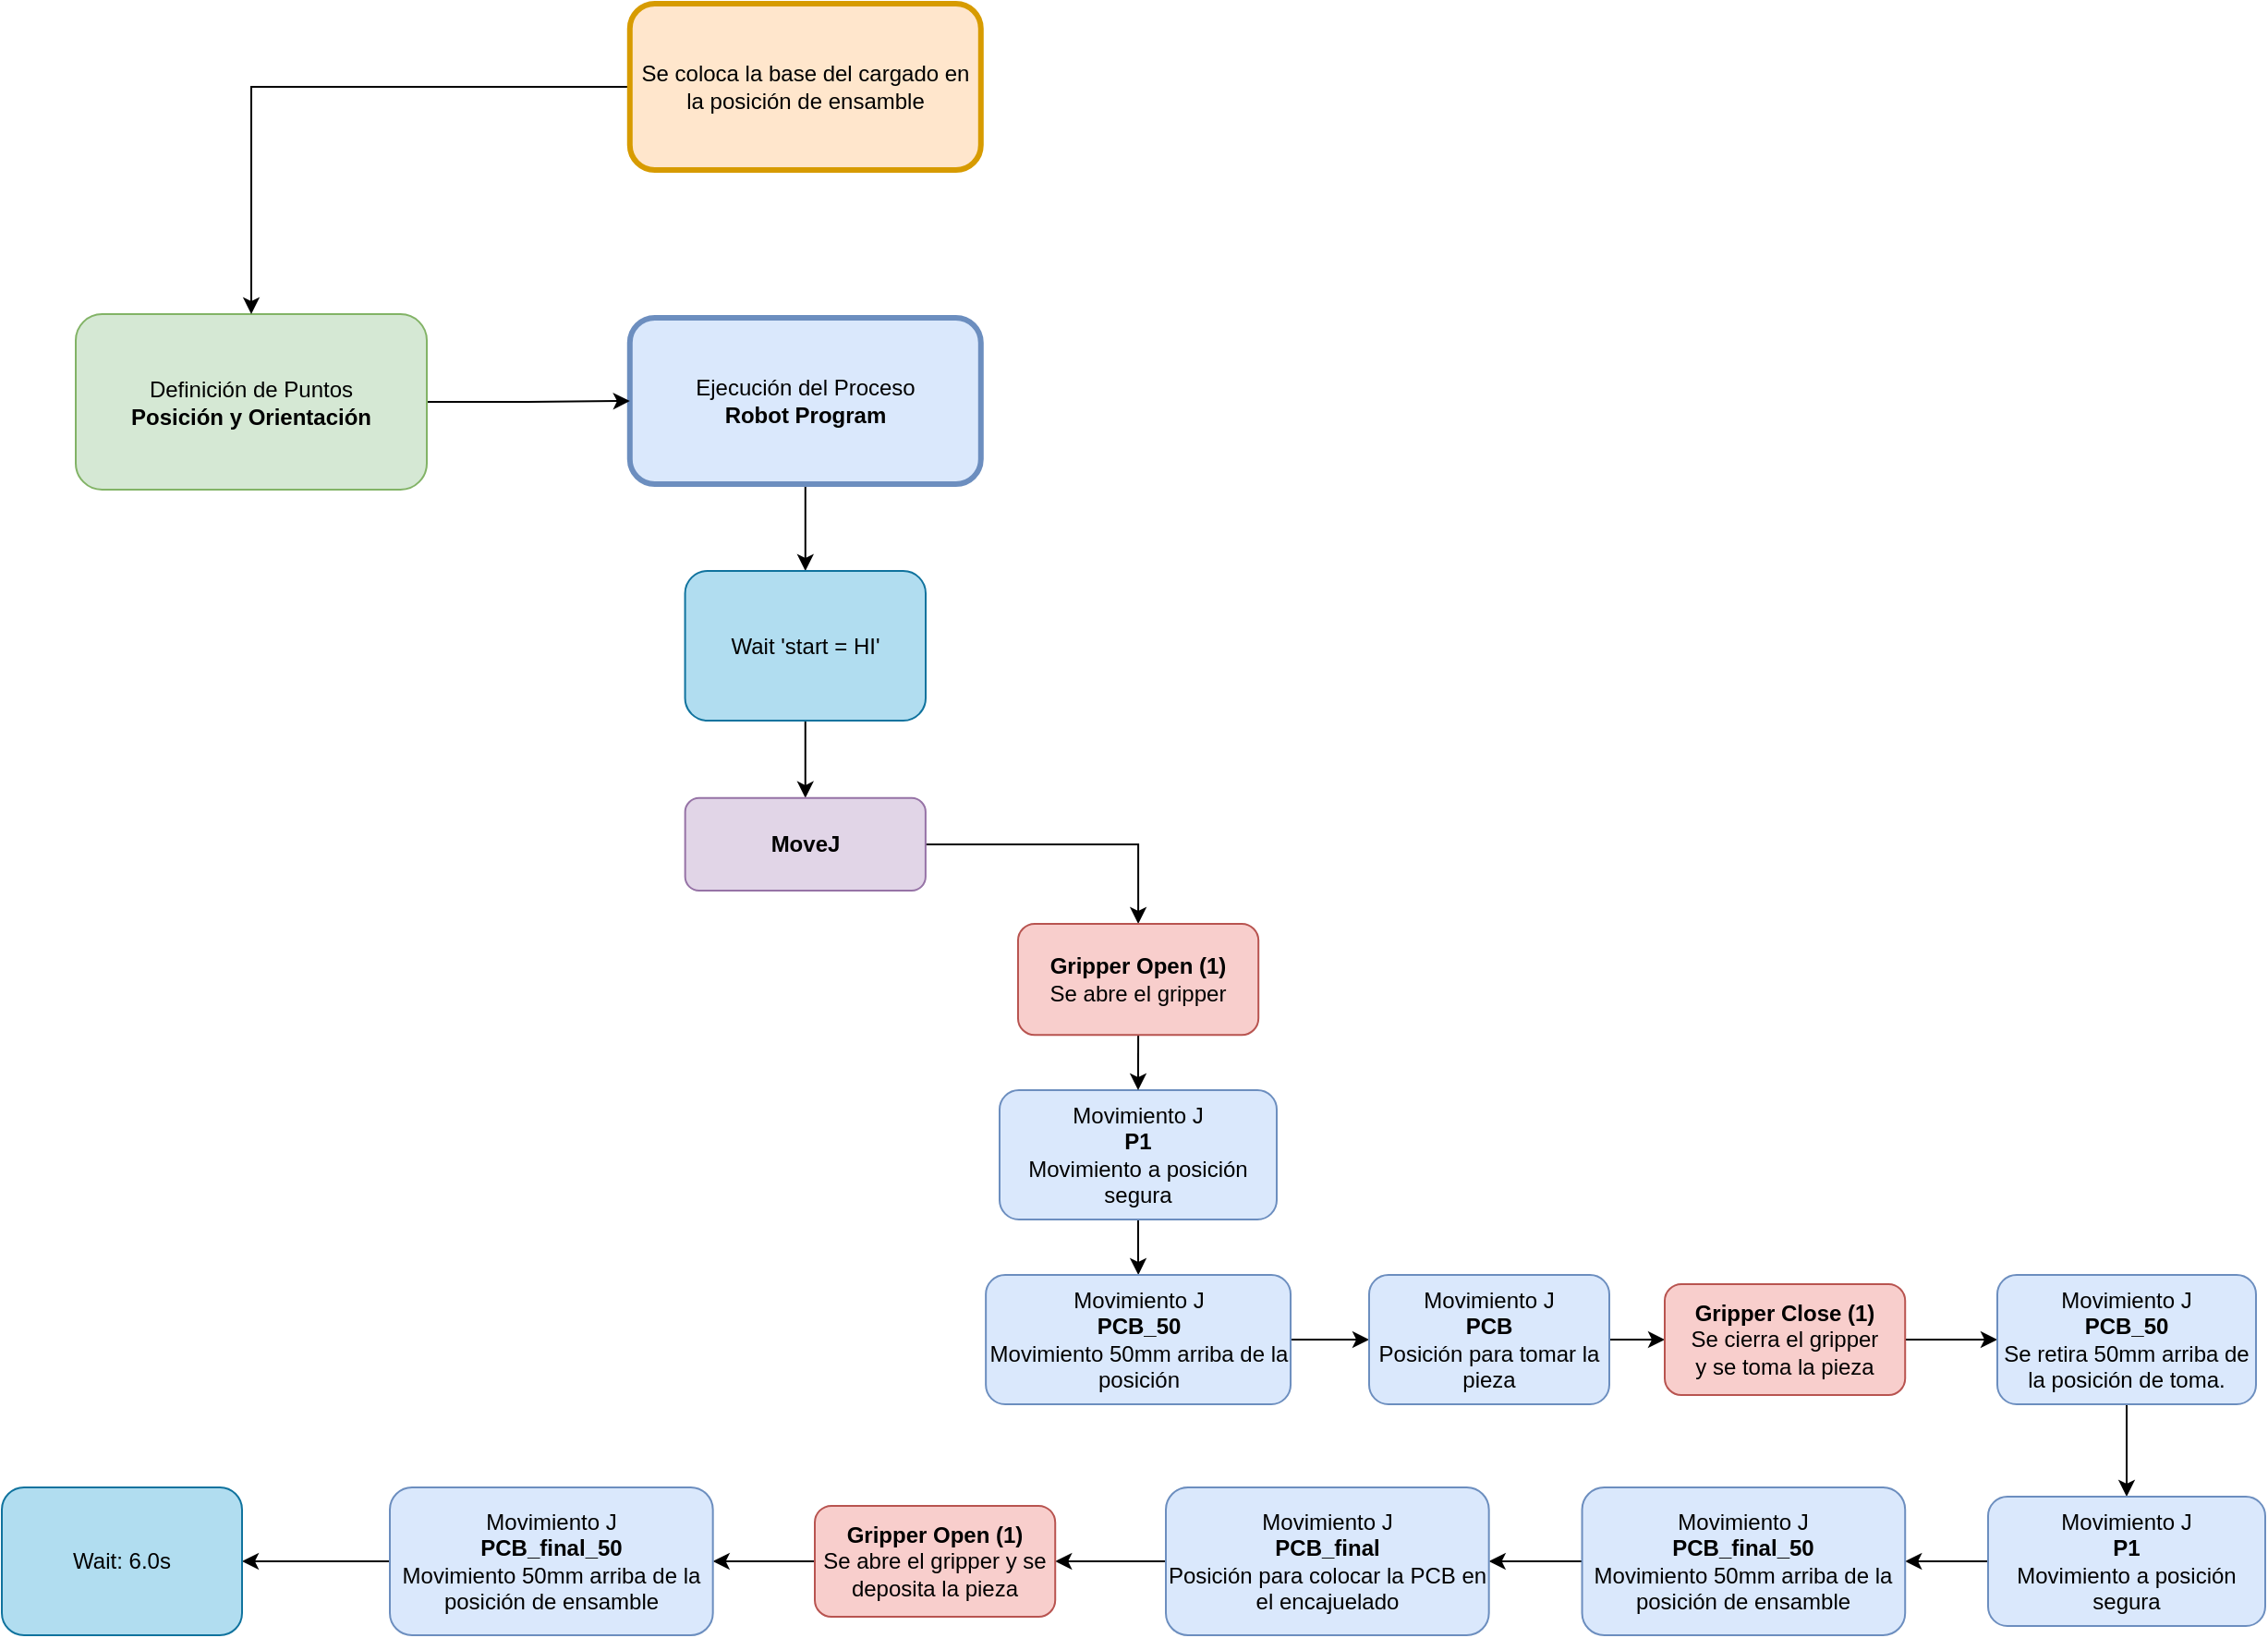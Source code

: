 <mxfile version="21.5.0" type="github">
  <diagram name="Page-1" id="ONhyKe8OTTxkF2mtK6s5">
    <mxGraphModel dx="653" dy="434" grid="1" gridSize="10" guides="1" tooltips="1" connect="1" arrows="1" fold="1" page="1" pageScale="1" pageWidth="2339" pageHeight="3300" math="0" shadow="0">
      <root>
        <mxCell id="0" />
        <mxCell id="1" parent="0" />
        <mxCell id="0qFu_1SzI6LwCL6rZjHh-10" style="edgeStyle=orthogonalEdgeStyle;rounded=0;orthogonalLoop=1;jettySize=auto;html=1;entryX=0.5;entryY=0;entryDx=0;entryDy=0;" edge="1" parent="1" source="0qFu_1SzI6LwCL6rZjHh-13" target="0qFu_1SzI6LwCL6rZjHh-24">
          <mxGeometry relative="1" as="geometry" />
        </mxCell>
        <mxCell id="0qFu_1SzI6LwCL6rZjHh-13" value="Ejecución del Proceso&lt;br&gt;&lt;b&gt;Robot Program&lt;/b&gt;" style="whiteSpace=wrap;html=1;rounded=1;glass=0;strokeWidth=3;shadow=0;fillColor=#dae8fc;strokeColor=#6c8ebf;" vertex="1" parent="1">
          <mxGeometry x="519.89" y="842" width="190" height="90" as="geometry" />
        </mxCell>
        <mxCell id="0qFu_1SzI6LwCL6rZjHh-64" style="edgeStyle=orthogonalEdgeStyle;rounded=0;orthogonalLoop=1;jettySize=auto;html=1;exitX=0.5;exitY=1;exitDx=0;exitDy=0;entryX=0.5;entryY=0;entryDx=0;entryDy=0;" edge="1" parent="1" source="0qFu_1SzI6LwCL6rZjHh-24" target="0qFu_1SzI6LwCL6rZjHh-26">
          <mxGeometry relative="1" as="geometry" />
        </mxCell>
        <mxCell id="0qFu_1SzI6LwCL6rZjHh-24" value="Wait &#39;start = HI&#39;" style="whiteSpace=wrap;html=1;rounded=1;glass=0;strokeWidth=1;shadow=0;fillColor=#b1ddf0;strokeColor=#10739e;" vertex="1" parent="1">
          <mxGeometry x="549.78" y="979" width="130.22" height="81" as="geometry" />
        </mxCell>
        <mxCell id="0qFu_1SzI6LwCL6rZjHh-66" value="" style="edgeStyle=orthogonalEdgeStyle;rounded=0;orthogonalLoop=1;jettySize=auto;html=1;" edge="1" parent="1" source="0qFu_1SzI6LwCL6rZjHh-26" target="0qFu_1SzI6LwCL6rZjHh-65">
          <mxGeometry relative="1" as="geometry" />
        </mxCell>
        <mxCell id="0qFu_1SzI6LwCL6rZjHh-26" value="&lt;b&gt;MoveJ&lt;/b&gt;" style="whiteSpace=wrap;html=1;rounded=1;glass=0;strokeWidth=1;shadow=0;fillColor=#e1d5e7;strokeColor=#9673a6;" vertex="1" parent="1">
          <mxGeometry x="549.83" y="1101.89" width="130.11" height="50.11" as="geometry" />
        </mxCell>
        <mxCell id="0qFu_1SzI6LwCL6rZjHh-69" value="" style="edgeStyle=orthogonalEdgeStyle;rounded=0;orthogonalLoop=1;jettySize=auto;html=1;" edge="1" parent="1" source="0qFu_1SzI6LwCL6rZjHh-35" target="0qFu_1SzI6LwCL6rZjHh-68">
          <mxGeometry relative="1" as="geometry" />
        </mxCell>
        <mxCell id="0qFu_1SzI6LwCL6rZjHh-35" value="Movimiento J&lt;br&gt;&lt;b&gt;P1&lt;/b&gt;&lt;br&gt;Movimiento a posición segura" style="whiteSpace=wrap;html=1;fillColor=#dae8fc;strokeColor=#6c8ebf;rounded=1;glass=0;strokeWidth=1;shadow=0;" vertex="1" parent="1">
          <mxGeometry x="720" y="1260" width="150" height="70" as="geometry" />
        </mxCell>
        <mxCell id="0qFu_1SzI6LwCL6rZjHh-91" style="edgeStyle=orthogonalEdgeStyle;rounded=0;orthogonalLoop=1;jettySize=auto;html=1;exitX=1;exitY=0.5;exitDx=0;exitDy=0;" edge="1" parent="1" source="0qFu_1SzI6LwCL6rZjHh-62" target="0qFu_1SzI6LwCL6rZjHh-13">
          <mxGeometry relative="1" as="geometry" />
        </mxCell>
        <mxCell id="0qFu_1SzI6LwCL6rZjHh-62" value="Definición de Puntos&lt;br&gt;&lt;b&gt;Posición y Orientación&lt;/b&gt;" style="whiteSpace=wrap;html=1;rounded=1;glass=0;strokeWidth=1;shadow=0;fillColor=#d5e8d4;strokeColor=#82b366;" vertex="1" parent="1">
          <mxGeometry x="220" y="840" width="190" height="95" as="geometry" />
        </mxCell>
        <mxCell id="0qFu_1SzI6LwCL6rZjHh-67" style="edgeStyle=orthogonalEdgeStyle;rounded=0;orthogonalLoop=1;jettySize=auto;html=1;exitX=0.5;exitY=1;exitDx=0;exitDy=0;" edge="1" parent="1" source="0qFu_1SzI6LwCL6rZjHh-65" target="0qFu_1SzI6LwCL6rZjHh-35">
          <mxGeometry relative="1" as="geometry" />
        </mxCell>
        <mxCell id="0qFu_1SzI6LwCL6rZjHh-65" value="&lt;b&gt;Gripper Open (1)&lt;/b&gt;&lt;br&gt;Se abre el gripper" style="whiteSpace=wrap;html=1;rounded=1;glass=0;strokeWidth=1;shadow=0;fillColor=#f8cecc;strokeColor=#b85450;" vertex="1" parent="1">
          <mxGeometry x="729.99" y="1170" width="130.11" height="60.11" as="geometry" />
        </mxCell>
        <mxCell id="0qFu_1SzI6LwCL6rZjHh-71" style="edgeStyle=orthogonalEdgeStyle;rounded=0;orthogonalLoop=1;jettySize=auto;html=1;exitX=1;exitY=0.5;exitDx=0;exitDy=0;entryX=0;entryY=0.5;entryDx=0;entryDy=0;" edge="1" parent="1" source="0qFu_1SzI6LwCL6rZjHh-68" target="0qFu_1SzI6LwCL6rZjHh-70">
          <mxGeometry relative="1" as="geometry" />
        </mxCell>
        <mxCell id="0qFu_1SzI6LwCL6rZjHh-68" value="Movimiento J&lt;br&gt;&lt;b&gt;PCB_50&lt;/b&gt;&lt;br&gt;Movimiento 50mm arriba de la posición" style="whiteSpace=wrap;html=1;fillColor=#dae8fc;strokeColor=#6c8ebf;rounded=1;glass=0;strokeWidth=1;shadow=0;" vertex="1" parent="1">
          <mxGeometry x="712.57" y="1360" width="164.95" height="70" as="geometry" />
        </mxCell>
        <mxCell id="0qFu_1SzI6LwCL6rZjHh-73" style="edgeStyle=orthogonalEdgeStyle;rounded=0;orthogonalLoop=1;jettySize=auto;html=1;entryX=0;entryY=0.5;entryDx=0;entryDy=0;" edge="1" parent="1" source="0qFu_1SzI6LwCL6rZjHh-70" target="0qFu_1SzI6LwCL6rZjHh-72">
          <mxGeometry relative="1" as="geometry" />
        </mxCell>
        <mxCell id="0qFu_1SzI6LwCL6rZjHh-70" value="Movimiento J&lt;br&gt;&lt;span style=&quot;border-color: var(--border-color);&quot;&gt;&lt;b&gt;PCB&lt;/b&gt;&lt;br&gt;Posición para tomar la pieza&lt;br&gt;&lt;/span&gt;" style="whiteSpace=wrap;html=1;fillColor=#dae8fc;strokeColor=#6c8ebf;rounded=1;glass=0;strokeWidth=1;shadow=0;" vertex="1" parent="1">
          <mxGeometry x="920" y="1360" width="130" height="70" as="geometry" />
        </mxCell>
        <mxCell id="0qFu_1SzI6LwCL6rZjHh-76" style="edgeStyle=orthogonalEdgeStyle;rounded=0;orthogonalLoop=1;jettySize=auto;html=1;exitX=1;exitY=0.5;exitDx=0;exitDy=0;" edge="1" parent="1" source="0qFu_1SzI6LwCL6rZjHh-72" target="0qFu_1SzI6LwCL6rZjHh-74">
          <mxGeometry relative="1" as="geometry" />
        </mxCell>
        <mxCell id="0qFu_1SzI6LwCL6rZjHh-72" value="&lt;b&gt;Gripper Close (1)&lt;/b&gt;&lt;br&gt;Se cierra el gripper &lt;br&gt;y se toma la pieza" style="whiteSpace=wrap;html=1;rounded=1;glass=0;strokeWidth=1;shadow=0;fillColor=#f8cecc;strokeColor=#b85450;" vertex="1" parent="1">
          <mxGeometry x="1080" y="1365" width="130.11" height="60.05" as="geometry" />
        </mxCell>
        <mxCell id="0qFu_1SzI6LwCL6rZjHh-78" style="edgeStyle=orthogonalEdgeStyle;rounded=0;orthogonalLoop=1;jettySize=auto;html=1;exitX=0.5;exitY=1;exitDx=0;exitDy=0;entryX=0.5;entryY=0;entryDx=0;entryDy=0;" edge="1" parent="1" source="0qFu_1SzI6LwCL6rZjHh-74" target="0qFu_1SzI6LwCL6rZjHh-77">
          <mxGeometry relative="1" as="geometry" />
        </mxCell>
        <mxCell id="0qFu_1SzI6LwCL6rZjHh-74" value="Movimiento J&lt;br&gt;&lt;span style=&quot;border-color: var(--border-color);&quot;&gt;&lt;b&gt;PCB_50&lt;/b&gt;&lt;br&gt;Se retira 50mm arriba de la posición de toma.&lt;br&gt;&lt;/span&gt;" style="whiteSpace=wrap;html=1;fillColor=#dae8fc;strokeColor=#6c8ebf;rounded=1;glass=0;strokeWidth=1;shadow=0;" vertex="1" parent="1">
          <mxGeometry x="1260" y="1360" width="140" height="70" as="geometry" />
        </mxCell>
        <mxCell id="0qFu_1SzI6LwCL6rZjHh-80" style="edgeStyle=orthogonalEdgeStyle;rounded=0;orthogonalLoop=1;jettySize=auto;html=1;exitX=0;exitY=0.5;exitDx=0;exitDy=0;entryX=1;entryY=0.5;entryDx=0;entryDy=0;" edge="1" parent="1" source="0qFu_1SzI6LwCL6rZjHh-77" target="0qFu_1SzI6LwCL6rZjHh-79">
          <mxGeometry relative="1" as="geometry" />
        </mxCell>
        <mxCell id="0qFu_1SzI6LwCL6rZjHh-77" value="Movimiento J&lt;br&gt;&lt;b&gt;P1&lt;/b&gt;&lt;br&gt;Movimiento a posición segura" style="whiteSpace=wrap;html=1;fillColor=#dae8fc;strokeColor=#6c8ebf;rounded=1;glass=0;strokeWidth=1;shadow=0;" vertex="1" parent="1">
          <mxGeometry x="1255" y="1480" width="150" height="70" as="geometry" />
        </mxCell>
        <mxCell id="0qFu_1SzI6LwCL6rZjHh-82" value="" style="edgeStyle=orthogonalEdgeStyle;rounded=0;orthogonalLoop=1;jettySize=auto;html=1;" edge="1" parent="1" source="0qFu_1SzI6LwCL6rZjHh-79" target="0qFu_1SzI6LwCL6rZjHh-81">
          <mxGeometry relative="1" as="geometry" />
        </mxCell>
        <mxCell id="0qFu_1SzI6LwCL6rZjHh-79" value="Movimiento J&lt;br&gt;&lt;b&gt;PCB_final_50&lt;/b&gt;&lt;br&gt;Movimiento 50mm arriba de la posición de ensamble" style="whiteSpace=wrap;html=1;fillColor=#dae8fc;strokeColor=#6c8ebf;rounded=1;glass=0;strokeWidth=1;shadow=0;" vertex="1" parent="1">
          <mxGeometry x="1035.27" y="1475" width="174.84" height="80" as="geometry" />
        </mxCell>
        <mxCell id="0qFu_1SzI6LwCL6rZjHh-84" style="edgeStyle=orthogonalEdgeStyle;rounded=0;orthogonalLoop=1;jettySize=auto;html=1;exitX=0;exitY=0.5;exitDx=0;exitDy=0;entryX=1;entryY=0.5;entryDx=0;entryDy=0;" edge="1" parent="1" source="0qFu_1SzI6LwCL6rZjHh-81" target="0qFu_1SzI6LwCL6rZjHh-83">
          <mxGeometry relative="1" as="geometry" />
        </mxCell>
        <mxCell id="0qFu_1SzI6LwCL6rZjHh-81" value="Movimiento J&lt;br&gt;&lt;b&gt;PCB_final&lt;/b&gt;&lt;br&gt;Posición para colocar la PCB en el encajuelado" style="whiteSpace=wrap;html=1;fillColor=#dae8fc;strokeColor=#6c8ebf;rounded=1;glass=0;strokeWidth=1;shadow=0;" vertex="1" parent="1">
          <mxGeometry x="810.0" y="1475" width="174.84" height="80" as="geometry" />
        </mxCell>
        <mxCell id="0qFu_1SzI6LwCL6rZjHh-86" style="edgeStyle=orthogonalEdgeStyle;rounded=0;orthogonalLoop=1;jettySize=auto;html=1;exitX=0;exitY=0.5;exitDx=0;exitDy=0;entryX=1;entryY=0.5;entryDx=0;entryDy=0;" edge="1" parent="1" source="0qFu_1SzI6LwCL6rZjHh-83" target="0qFu_1SzI6LwCL6rZjHh-85">
          <mxGeometry relative="1" as="geometry" />
        </mxCell>
        <mxCell id="0qFu_1SzI6LwCL6rZjHh-83" value="&lt;b&gt;Gripper Open (1)&lt;/b&gt;&lt;br&gt;Se abre el gripper y se deposita la pieza" style="whiteSpace=wrap;html=1;rounded=1;glass=0;strokeWidth=1;shadow=0;fillColor=#f8cecc;strokeColor=#b85450;" vertex="1" parent="1">
          <mxGeometry x="620" y="1484.94" width="130.11" height="60.11" as="geometry" />
        </mxCell>
        <mxCell id="0qFu_1SzI6LwCL6rZjHh-93" style="edgeStyle=orthogonalEdgeStyle;rounded=0;orthogonalLoop=1;jettySize=auto;html=1;exitX=0;exitY=0.5;exitDx=0;exitDy=0;entryX=1;entryY=0.5;entryDx=0;entryDy=0;" edge="1" parent="1" source="0qFu_1SzI6LwCL6rZjHh-85" target="0qFu_1SzI6LwCL6rZjHh-92">
          <mxGeometry relative="1" as="geometry" />
        </mxCell>
        <mxCell id="0qFu_1SzI6LwCL6rZjHh-85" value="Movimiento J&lt;br&gt;&lt;b&gt;PCB_final_50&lt;/b&gt;&lt;br&gt;Movimiento 50mm arriba de la posición de ensamble" style="whiteSpace=wrap;html=1;fillColor=#dae8fc;strokeColor=#6c8ebf;rounded=1;glass=0;strokeWidth=1;shadow=0;" vertex="1" parent="1">
          <mxGeometry x="390" y="1475" width="174.84" height="80" as="geometry" />
        </mxCell>
        <mxCell id="0qFu_1SzI6LwCL6rZjHh-90" style="edgeStyle=orthogonalEdgeStyle;rounded=0;orthogonalLoop=1;jettySize=auto;html=1;exitX=0;exitY=0.5;exitDx=0;exitDy=0;" edge="1" parent="1" source="0qFu_1SzI6LwCL6rZjHh-87" target="0qFu_1SzI6LwCL6rZjHh-62">
          <mxGeometry relative="1" as="geometry" />
        </mxCell>
        <mxCell id="0qFu_1SzI6LwCL6rZjHh-87" value="Se coloca la base del cargado en la posición de ensamble" style="whiteSpace=wrap;html=1;rounded=1;glass=0;strokeWidth=3;shadow=0;fillColor=#ffe6cc;strokeColor=#d79b00;" vertex="1" parent="1">
          <mxGeometry x="519.89" y="672" width="190" height="90" as="geometry" />
        </mxCell>
        <mxCell id="0qFu_1SzI6LwCL6rZjHh-92" value="Wait: 6.0s" style="whiteSpace=wrap;html=1;rounded=1;glass=0;strokeWidth=1;shadow=0;fillColor=#b1ddf0;strokeColor=#10739e;" vertex="1" parent="1">
          <mxGeometry x="180" y="1475" width="130" height="80" as="geometry" />
        </mxCell>
      </root>
    </mxGraphModel>
  </diagram>
</mxfile>
